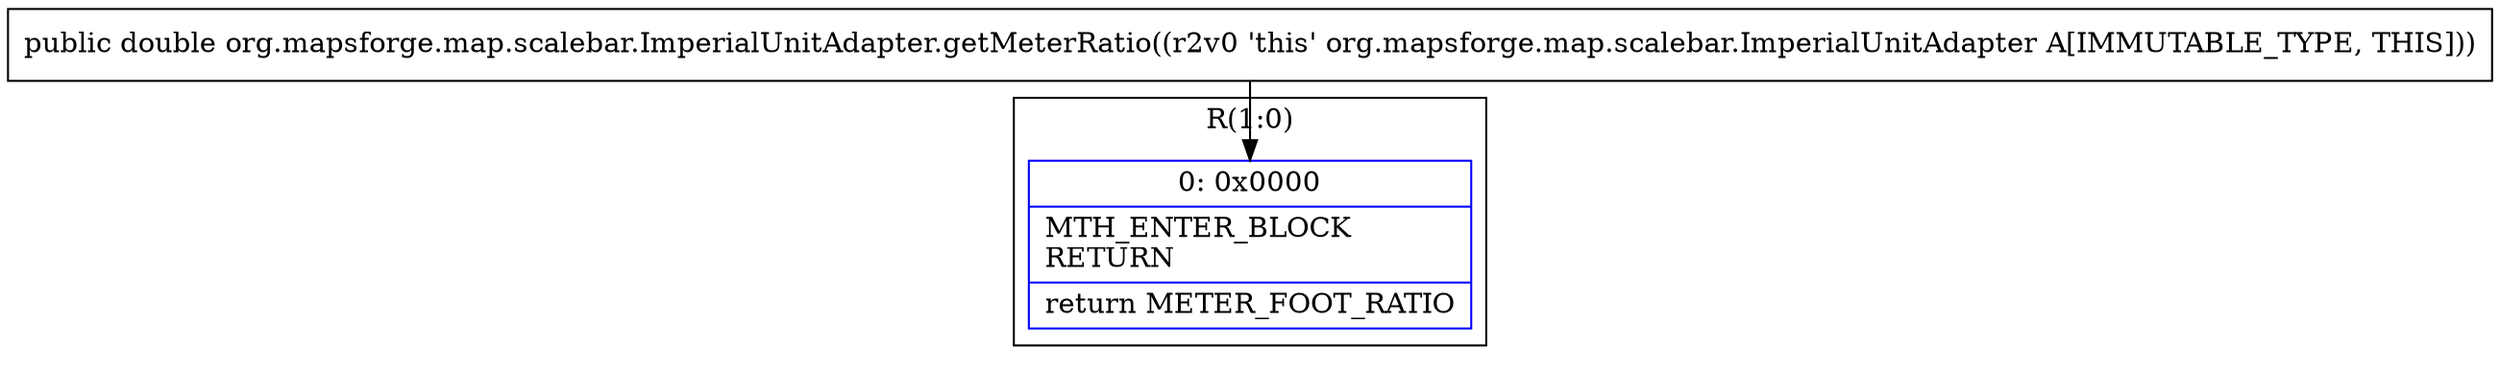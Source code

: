 digraph "CFG fororg.mapsforge.map.scalebar.ImperialUnitAdapter.getMeterRatio()D" {
subgraph cluster_Region_352600647 {
label = "R(1:0)";
node [shape=record,color=blue];
Node_0 [shape=record,label="{0\:\ 0x0000|MTH_ENTER_BLOCK\lRETURN\l|return METER_FOOT_RATIO\l}"];
}
MethodNode[shape=record,label="{public double org.mapsforge.map.scalebar.ImperialUnitAdapter.getMeterRatio((r2v0 'this' org.mapsforge.map.scalebar.ImperialUnitAdapter A[IMMUTABLE_TYPE, THIS])) }"];
MethodNode -> Node_0;
}

